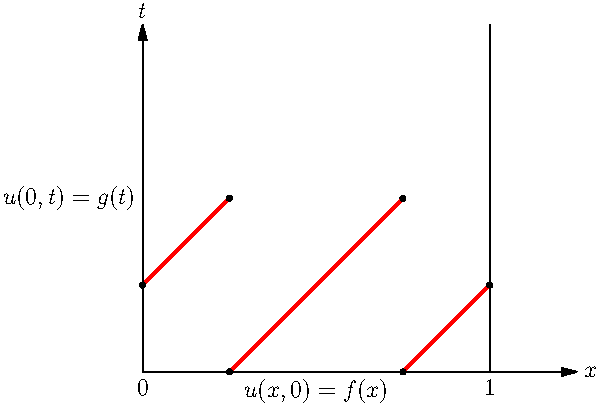 //import graph;
size(300,0);

pen pp = red+linewidth(1.5);

//xaxis("$x$",Arrow);
//yaxis("$t$",Arrow);

real a = 1;

pair p1 = (1.5,1);
pair p2 = (p1.x-a*p1.y,0);

draw(p1--p2,pp);
dot(p1);
dot(p2);
//label("$(x,t)$", p1, N);
//label("$x_0$", p2, S);
//label("$\frac{dx}{dt}=a$",(p1+p2)/2,E);

pair p3 = (2,0.5);
pair p4 = (p3.x-a*p3.y, 0);
draw(p3--p4, pp);
dot(p3);
dot(p4);

pair p5 = (0.5,1);
pair p6 = (0,p5.x);
draw(p5--p6, pp);
dot(p5);
dot(p6);

draw(Label("$x$",EndPoint), (0,0)--(2.5,0), Arrow);
draw(Label("$t$",EndPoint), (0,0)--(0,2.0), Arrow);
draw((2,0)--(2,2));

label("$u(x,0)=f(x)$", (1,0), S);
label("$u(0,t)=g(t)$", (0,1), W);
label("$0$", (0,0), S);
label("$1$", (2,0), S);
